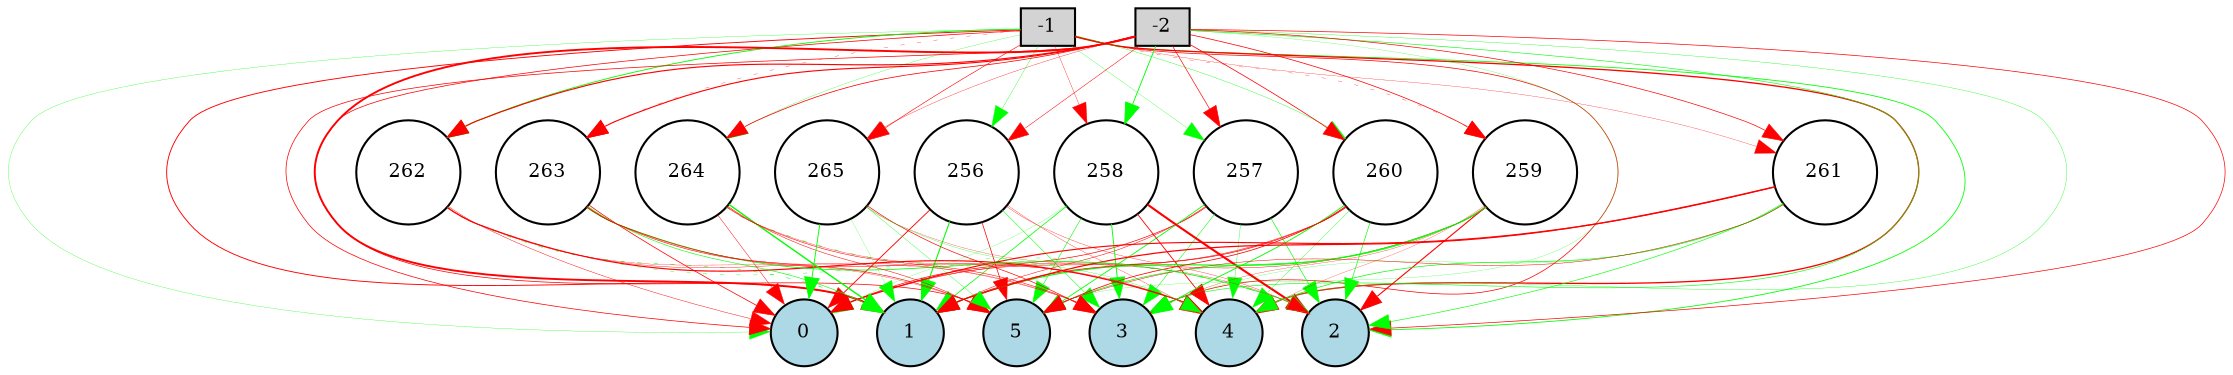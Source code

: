 digraph {
	node [fontsize=9 height=0.2 shape=circle width=0.2]
	-1 [fillcolor=lightgray shape=box style=filled]
	-2 [fillcolor=lightgray shape=box style=filled]
	0 [fillcolor=lightblue style=filled]
	1 [fillcolor=lightblue style=filled]
	2 [fillcolor=lightblue style=filled]
	3 [fillcolor=lightblue style=filled]
	4 [fillcolor=lightblue style=filled]
	5 [fillcolor=lightblue style=filled]
	256 [fillcolor=white style=filled]
	257 [fillcolor=white style=filled]
	258 [fillcolor=white style=filled]
	259 [fillcolor=white style=filled]
	260 [fillcolor=white style=filled]
	261 [fillcolor=white style=filled]
	262 [fillcolor=white style=filled]
	263 [fillcolor=white style=filled]
	264 [fillcolor=white style=filled]
	265 [fillcolor=white style=filled]
	-1 -> 256 [color=green penwidth=0.16372594907945148 style=solid]
	-1 -> 257 [color=green penwidth=0.13612930785352167 style=solid]
	-1 -> 258 [color=red penwidth=0.1669882995855275 style=solid]
	-1 -> 259 [color=red penwidth=0.13742590956172013 style=dotted]
	-1 -> 260 [color=green penwidth=0.1747512959681709 style=solid]
	-1 -> 261 [color=red penwidth=0.13816462271753105 style=solid]
	-1 -> 262 [color=green penwidth=0.43176116276484666 style=solid]
	-1 -> 263 [color=red penwidth=0.14464774063401203 style=dotted]
	-1 -> 264 [color=green penwidth=0.14021319235111376 style=solid]
	-1 -> 265 [color=red penwidth=0.28352655161717555 style=solid]
	-2 -> 256 [color=red penwidth=0.2459219100255165 style=solid]
	-2 -> 257 [color=red penwidth=0.3146739289131338 style=solid]
	-2 -> 258 [color=green penwidth=0.42753320522719984 style=solid]
	-2 -> 259 [color=red penwidth=0.3587037070324567 style=solid]
	-2 -> 260 [color=red penwidth=0.36438193074048586 style=solid]
	-2 -> 261 [color=red penwidth=0.3309009886884684 style=solid]
	-2 -> 262 [color=red penwidth=0.5485615020611865 style=solid]
	-2 -> 263 [color=red penwidth=0.5376736755539481 style=solid]
	-2 -> 264 [color=red penwidth=0.364963060134732 style=solid]
	-2 -> 265 [color=red penwidth=0.16342712422943328 style=solid]
	256 -> 0 [color=red penwidth=0.4379065647298628 style=solid]
	256 -> 1 [color=green penwidth=0.5235204964962332 style=solid]
	256 -> 2 [color=red penwidth=0.1585795252965823 style=solid]
	256 -> 3 [color=green penwidth=0.24087860701736277 style=solid]
	256 -> 4 [color=red penwidth=0.15059803731124155 style=solid]
	256 -> 5 [color=red penwidth=0.34850319036383237 style=solid]
	257 -> 0 [color=red penwidth=0.32974491539105255 style=solid]
	257 -> 1 [color=red penwidth=0.23951724365141278 style=solid]
	257 -> 2 [color=green penwidth=0.3175025982445827 style=solid]
	257 -> 3 [color=green penwidth=0.24584225309855162 style=solid]
	257 -> 4 [color=green penwidth=0.16384271503421866 style=solid]
	257 -> 5 [color=green penwidth=0.40519684701631753 style=solid]
	258 -> 0 [color=green penwidth=0.10554184105057987 style=solid]
	258 -> 1 [color=green penwidth=0.36621477209285214 style=solid]
	258 -> 2 [color=red penwidth=1.0133091117661395 style=solid]
	258 -> 3 [color=green penwidth=0.4282093119464465 style=solid]
	258 -> 4 [color=red penwidth=0.41897931100169505 style=solid]
	258 -> 5 [color=green penwidth=0.2722210832059283 style=solid]
	259 -> 0 [color=red penwidth=0.2185744358411354 style=solid]
	259 -> 1 [color=green penwidth=0.537818970888275 style=solid]
	259 -> 2 [color=red penwidth=0.5317775485956657 style=solid]
	259 -> 3 [color=red penwidth=0.14106360556669795 style=solid]
	259 -> 4 [color=red penwidth=0.12303598918436366 style=solid]
	259 -> 5 [color=green penwidth=0.3468647389596784 style=solid]
	260 -> 0 [color=red penwidth=0.24754177041251774 style=solid]
	260 -> 1 [color=red penwidth=0.34827350632642884 style=solid]
	260 -> 2 [color=green penwidth=0.3052586421781275 style=solid]
	260 -> 3 [color=green penwidth=0.4322891392507253 style=solid]
	260 -> 4 [color=green penwidth=0.17009802952860364 style=solid]
	260 -> 5 [color=red penwidth=0.38009774496779847 style=solid]
	261 -> 0 [color=red penwidth=0.5438841230169436 style=solid]
	261 -> 1 [color=red penwidth=0.5912416770339781 style=solid]
	261 -> 2 [color=green penwidth=0.2995740985752714 style=solid]
	261 -> 3 [color=green penwidth=0.10792090000057629 style=solid]
	261 -> 4 [color=green penwidth=0.32925433614994537 style=solid]
	261 -> 5 [color=red penwidth=0.23147945079874477 style=solid]
	262 -> 0 [color=red penwidth=0.21330233913977975 style=solid]
	262 -> 1 [color=green penwidth=0.24517170984480355 style=dotted]
	262 -> 2 [color=green penwidth=0.17606948023958177 style=dotted]
	262 -> 3 [color=red penwidth=0.1926528030191656 style=solid]
	262 -> 4 [color=red penwidth=0.5613623385579147 style=solid]
	262 -> 5 [color=red penwidth=0.13993640126516144 style=solid]
	263 -> 0 [color=red penwidth=0.355612046547751 style=solid]
	263 -> 1 [color=green penwidth=0.2794317278548595 style=solid]
	263 -> 2 [color=green penwidth=0.3902313735998778 style=solid]
	263 -> 3 [color=red penwidth=0.11871100158577196 style=solid]
	263 -> 4 [color=red penwidth=0.26029544884999956 style=solid]
	263 -> 5 [color=red penwidth=0.2821894268415933 style=solid]
	264 -> 0 [color=red penwidth=0.21893784259046534 style=solid]
	264 -> 1 [color=green penwidth=0.672504409583847 style=solid]
	264 -> 2 [color=green penwidth=0.26924713522482757 style=dotted]
	264 -> 3 [color=red penwidth=0.2582022834901333 style=solid]
	264 -> 4 [color=red penwidth=0.15355071730747416 style=solid]
	264 -> 5 [color=red penwidth=0.24270485605702957 style=solid]
	265 -> 0 [color=green penwidth=0.42764685640753364 style=solid]
	265 -> 1 [color=green penwidth=0.1043280266631844 style=solid]
	265 -> 2 [color=red penwidth=0.1268468311554343 style=solid]
	265 -> 3 [color=red penwidth=0.32069784828131687 style=solid]
	265 -> 4 [color=green penwidth=0.14340110728341637 style=solid]
	265 -> 5 [color=green penwidth=0.16399672622581218 style=solid]
	-1 -> 0 [color=green penwidth=0.14186156799203414 style=solid]
	-1 -> 1 [color=red penwidth=0.44324736142719157 style=solid]
	-1 -> 2 [color=green penwidth=0.3997713225916234 style=solid]
	-1 -> 3 [color=red penwidth=0.3518914892056636 style=solid]
	-1 -> 4 [color=red penwidth=0.6319082764239422 style=solid]
	-1 -> 5 [color=red penwidth=0.3560983562716348 style=solid]
	-2 -> 0 [color=red penwidth=0.3528461434434621 style=solid]
	-2 -> 1 [color=red penwidth=0.9170959937895375 style=solid]
	-2 -> 2 [color=red penwidth=0.3396223907713758 style=solid]
	-2 -> 3 [color=green penwidth=0.2878385157702502 style=solid]
	-2 -> 4 [color=green penwidth=0.16871591984281925 style=solid]
	-2 -> 5 [color=green penwidth=0.11339570287715861 style=solid]
}
